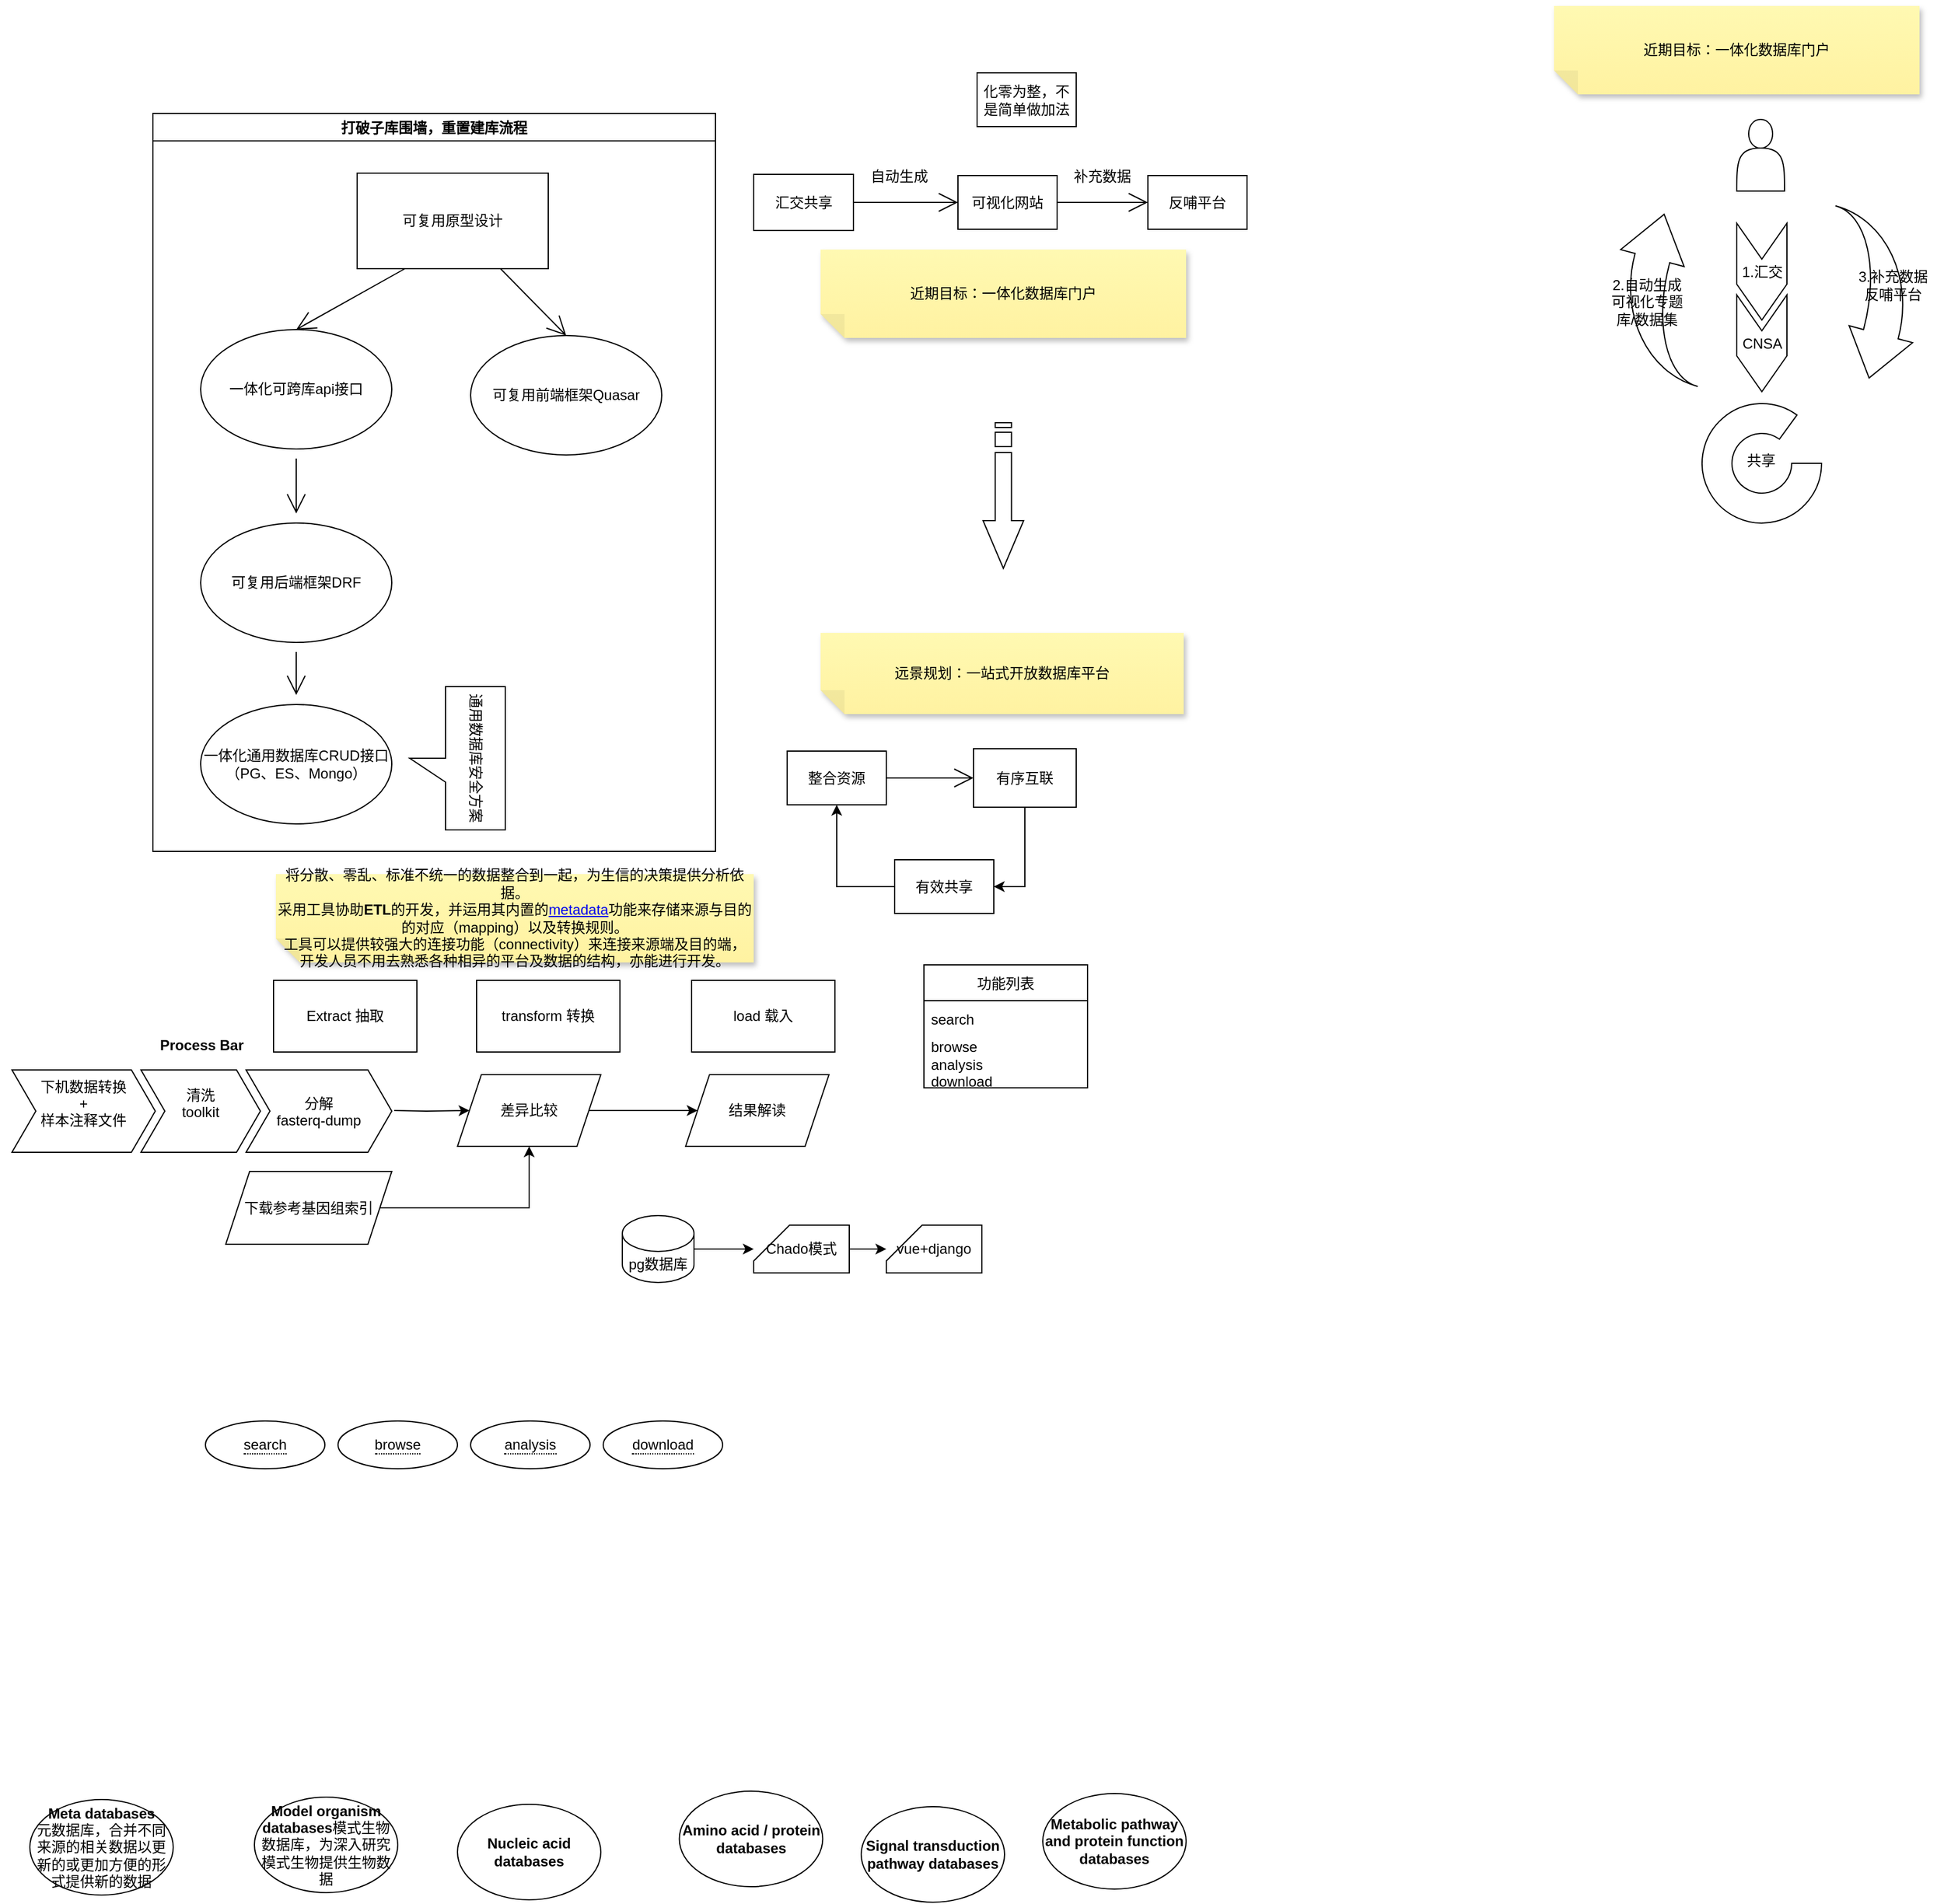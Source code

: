<mxfile version="17.4.6" type="github">
  <diagram id="1nMxWi1Cagmed0x1KSgk" name="Page-1">
    <mxGraphModel dx="1586" dy="989" grid="0" gridSize="10" guides="1" tooltips="1" connect="1" arrows="1" fold="1" page="0" pageScale="1" pageWidth="827" pageHeight="1169" math="0" shadow="0">
      <root>
        <mxCell id="0" />
        <mxCell id="1" parent="0" />
        <mxCell id="NoWb64LZTavxdnZhKHVA-2" value="" style="edgeStyle=none;curved=1;rounded=0;orthogonalLoop=1;jettySize=auto;html=1;endArrow=open;startSize=14;endSize=14;sourcePerimeterSpacing=8;targetPerimeterSpacing=8;" parent="1" source="QDI_5LuDWtGU9XhJUdFM-2" target="QDI_5LuDWtGU9XhJUdFM-4" edge="1">
          <mxGeometry relative="1" as="geometry" />
        </mxCell>
        <mxCell id="QDI_5LuDWtGU9XhJUdFM-2" value="一体化可跨库api接口" style="ellipse;whiteSpace=wrap;html=1;hachureGap=4;" parent="1" vertex="1">
          <mxGeometry x="-28" y="216" width="160" height="100" as="geometry" />
        </mxCell>
        <mxCell id="QDI_5LuDWtGU9XhJUdFM-3" value="&lt;div&gt;一体化通用数据库CRUD接口&lt;/div&gt;&lt;div&gt;（PG、ES、Mongo）&lt;br&gt;&lt;/div&gt;" style="ellipse;whiteSpace=wrap;html=1;hachureGap=4;" parent="1" vertex="1">
          <mxGeometry x="-28" y="530" width="160" height="100" as="geometry" />
        </mxCell>
        <mxCell id="QDI_5LuDWtGU9XhJUdFM-7" value="" style="edgeStyle=none;curved=1;rounded=0;orthogonalLoop=1;jettySize=auto;html=1;endArrow=open;startSize=14;endSize=14;sourcePerimeterSpacing=8;targetPerimeterSpacing=8;" parent="1" source="QDI_5LuDWtGU9XhJUdFM-4" target="QDI_5LuDWtGU9XhJUdFM-3" edge="1">
          <mxGeometry relative="1" as="geometry" />
        </mxCell>
        <mxCell id="QDI_5LuDWtGU9XhJUdFM-4" value="可复用后端框架DRF" style="ellipse;whiteSpace=wrap;html=1;hachureGap=4;" parent="1" vertex="1">
          <mxGeometry x="-28" y="378" width="160" height="100" as="geometry" />
        </mxCell>
        <mxCell id="QDI_5LuDWtGU9XhJUdFM-5" value="可复用前端框架Quasar" style="ellipse;whiteSpace=wrap;html=1;hachureGap=4;" parent="1" vertex="1">
          <mxGeometry x="198" y="221" width="160" height="100" as="geometry" />
        </mxCell>
        <mxCell id="QDI_5LuDWtGU9XhJUdFM-10" value="远景规划：一站式开放数据库平台" style="shape=note;whiteSpace=wrap;html=1;backgroundOutline=1;fontColor=#000000;darkOpacity=0.05;fillColor=#FFF9B2;strokeColor=none;fillStyle=solid;direction=west;gradientDirection=north;gradientColor=#FFF2A1;shadow=1;size=20;pointerEvents=1;hachureGap=4;" parent="1" vertex="1">
          <mxGeometry x="491" y="470" width="304" height="68" as="geometry" />
        </mxCell>
        <mxCell id="NoWb64LZTavxdnZhKHVA-7" style="edgeStyle=none;curved=1;rounded=0;orthogonalLoop=1;jettySize=auto;html=1;exitX=0.75;exitY=1;exitDx=0;exitDy=0;entryX=0.5;entryY=0;entryDx=0;entryDy=0;endArrow=open;startSize=14;endSize=14;sourcePerimeterSpacing=8;targetPerimeterSpacing=8;" parent="1" source="NoWb64LZTavxdnZhKHVA-1" target="QDI_5LuDWtGU9XhJUdFM-5" edge="1">
          <mxGeometry relative="1" as="geometry" />
        </mxCell>
        <mxCell id="NoWb64LZTavxdnZhKHVA-8" style="edgeStyle=none;curved=1;rounded=0;orthogonalLoop=1;jettySize=auto;html=1;exitX=0.25;exitY=1;exitDx=0;exitDy=0;entryX=0.5;entryY=0;entryDx=0;entryDy=0;endArrow=open;startSize=14;endSize=14;sourcePerimeterSpacing=8;targetPerimeterSpacing=8;" parent="1" source="NoWb64LZTavxdnZhKHVA-1" target="QDI_5LuDWtGU9XhJUdFM-2" edge="1">
          <mxGeometry relative="1" as="geometry" />
        </mxCell>
        <mxCell id="NoWb64LZTavxdnZhKHVA-1" value="可复用原型设计" style="rounded=0;whiteSpace=wrap;html=1;hachureGap=4;" parent="1" vertex="1">
          <mxGeometry x="103" y="85" width="160" height="80" as="geometry" />
        </mxCell>
        <mxCell id="NoWb64LZTavxdnZhKHVA-10" value="近期目标：一体化数据库门户" style="shape=note;whiteSpace=wrap;html=1;backgroundOutline=1;fontColor=#000000;darkOpacity=0.05;fillColor=#FFF9B2;strokeColor=none;fillStyle=solid;direction=west;gradientDirection=north;gradientColor=#FFF2A1;shadow=1;size=20;pointerEvents=1;hachureGap=4;" parent="1" vertex="1">
          <mxGeometry x="491" y="149" width="306" height="74" as="geometry" />
        </mxCell>
        <mxCell id="NoWb64LZTavxdnZhKHVA-17" style="edgeStyle=none;curved=1;rounded=0;orthogonalLoop=1;jettySize=auto;html=1;exitX=1;exitY=0.5;exitDx=0;exitDy=0;entryX=0;entryY=0.5;entryDx=0;entryDy=0;endArrow=open;startSize=14;endSize=14;sourcePerimeterSpacing=8;targetPerimeterSpacing=8;" parent="1" source="NoWb64LZTavxdnZhKHVA-11" target="NoWb64LZTavxdnZhKHVA-12" edge="1">
          <mxGeometry relative="1" as="geometry" />
        </mxCell>
        <mxCell id="NoWb64LZTavxdnZhKHVA-11" value="整合资源" style="rounded=0;whiteSpace=wrap;html=1;hachureGap=4;" parent="1" vertex="1">
          <mxGeometry x="463" y="569" width="83" height="45" as="geometry" />
        </mxCell>
        <mxCell id="w3kBxS5y6PVgOfFdnVuS-40" style="edgeStyle=orthogonalEdgeStyle;rounded=0;orthogonalLoop=1;jettySize=auto;html=1;entryX=1;entryY=0.5;entryDx=0;entryDy=0;fontSize=12;" edge="1" parent="1" source="NoWb64LZTavxdnZhKHVA-12" target="NoWb64LZTavxdnZhKHVA-13">
          <mxGeometry relative="1" as="geometry" />
        </mxCell>
        <mxCell id="NoWb64LZTavxdnZhKHVA-12" value="有序互联" style="rounded=0;whiteSpace=wrap;html=1;hachureGap=4;" parent="1" vertex="1">
          <mxGeometry x="619" y="567" width="86" height="49" as="geometry" />
        </mxCell>
        <mxCell id="w3kBxS5y6PVgOfFdnVuS-45" style="edgeStyle=orthogonalEdgeStyle;rounded=0;orthogonalLoop=1;jettySize=auto;html=1;entryX=0.5;entryY=1;entryDx=0;entryDy=0;fontSize=12;" edge="1" parent="1" source="NoWb64LZTavxdnZhKHVA-13" target="NoWb64LZTavxdnZhKHVA-11">
          <mxGeometry relative="1" as="geometry" />
        </mxCell>
        <mxCell id="NoWb64LZTavxdnZhKHVA-13" value="有效共享" style="rounded=0;whiteSpace=wrap;html=1;hachureGap=4;" parent="1" vertex="1">
          <mxGeometry x="553" y="660" width="83" height="45" as="geometry" />
        </mxCell>
        <mxCell id="NoWb64LZTavxdnZhKHVA-20" value="反哺平台" style="rounded=0;whiteSpace=wrap;html=1;hachureGap=4;" parent="1" vertex="1">
          <mxGeometry x="765" y="87" width="83" height="45" as="geometry" />
        </mxCell>
        <mxCell id="NoWb64LZTavxdnZhKHVA-21" style="edgeStyle=none;curved=1;rounded=0;orthogonalLoop=1;jettySize=auto;html=1;exitX=1;exitY=0.5;exitDx=0;exitDy=0;entryX=0;entryY=0.5;entryDx=0;entryDy=0;endArrow=open;startSize=14;endSize=14;sourcePerimeterSpacing=8;targetPerimeterSpacing=8;" parent="1" source="NoWb64LZTavxdnZhKHVA-22" target="NoWb64LZTavxdnZhKHVA-23" edge="1">
          <mxGeometry relative="1" as="geometry" />
        </mxCell>
        <mxCell id="NoWb64LZTavxdnZhKHVA-22" value="汇交共享" style="rounded=0;whiteSpace=wrap;html=1;hachureGap=4;" parent="1" vertex="1">
          <mxGeometry x="435" y="86" width="83.5" height="47" as="geometry" />
        </mxCell>
        <mxCell id="NoWb64LZTavxdnZhKHVA-27" style="edgeStyle=none;curved=1;rounded=0;orthogonalLoop=1;jettySize=auto;html=1;exitX=1;exitY=0.5;exitDx=0;exitDy=0;entryX=0;entryY=0.5;entryDx=0;entryDy=0;endArrow=open;startSize=14;endSize=14;sourcePerimeterSpacing=8;targetPerimeterSpacing=8;" parent="1" source="NoWb64LZTavxdnZhKHVA-23" target="NoWb64LZTavxdnZhKHVA-20" edge="1">
          <mxGeometry relative="1" as="geometry" />
        </mxCell>
        <mxCell id="NoWb64LZTavxdnZhKHVA-23" value="可视化网站" style="rounded=0;whiteSpace=wrap;html=1;hachureGap=4;" parent="1" vertex="1">
          <mxGeometry x="606" y="87" width="83" height="45" as="geometry" />
        </mxCell>
        <mxCell id="NoWb64LZTavxdnZhKHVA-24" value="" style="html=1;shadow=0;dashed=0;align=center;verticalAlign=middle;shape=mxgraph.arrows2.stripedArrow;dy=0.6;dx=40;notch=25;hachureGap=4;rotation=90;" parent="1" vertex="1">
          <mxGeometry x="583" y="338" width="122" height="34" as="geometry" />
        </mxCell>
        <mxCell id="NoWb64LZTavxdnZhKHVA-25" value="打破子库围墙，重置建库流程" style="swimlane;hachureGap=4;" parent="1" vertex="1">
          <mxGeometry x="-68" y="35" width="471" height="618" as="geometry" />
        </mxCell>
        <mxCell id="NoWb64LZTavxdnZhKHVA-28" value="通用数据库安全方案" style="shape=callout;whiteSpace=wrap;html=1;perimeter=calloutPerimeter;hachureGap=4;rotation=90;" parent="NoWb64LZTavxdnZhKHVA-25" vertex="1">
          <mxGeometry x="195" y="500" width="120" height="80" as="geometry" />
        </mxCell>
        <mxCell id="NoWb64LZTavxdnZhKHVA-31" value="自动生成" style="text;strokeColor=none;fillColor=none;html=1;align=center;verticalAlign=middle;whiteSpace=wrap;rounded=0;hachureGap=4;" parent="1" vertex="1">
          <mxGeometry x="527" y="73" width="60" height="30" as="geometry" />
        </mxCell>
        <mxCell id="NoWb64LZTavxdnZhKHVA-35" value="化零为整，不是简单做加法" style="rounded=0;whiteSpace=wrap;html=1;hachureGap=4;" parent="1" vertex="1">
          <mxGeometry x="622" y="1" width="83" height="45" as="geometry" />
        </mxCell>
        <mxCell id="NoWb64LZTavxdnZhKHVA-36" value="补充数据" style="text;strokeColor=none;fillColor=none;html=1;align=center;verticalAlign=middle;whiteSpace=wrap;rounded=0;hachureGap=4;" parent="1" vertex="1">
          <mxGeometry x="697" y="73" width="60" height="30" as="geometry" />
        </mxCell>
        <mxCell id="NoWb64LZTavxdnZhKHVA-37" value="" style="shape=actor;whiteSpace=wrap;html=1;hachureGap=4;" parent="1" vertex="1">
          <mxGeometry x="1258" y="40" width="40" height="60" as="geometry" />
        </mxCell>
        <mxCell id="NoWb64LZTavxdnZhKHVA-38" value="" style="verticalLabelPosition=bottom;verticalAlign=top;html=1;shape=mxgraph.basic.partConcEllipse;startAngle=0.25;endAngle=0.1;arcWidth=0.5;hachureGap=4;" parent="1" vertex="1">
          <mxGeometry x="1229" y="278" width="100" height="100" as="geometry" />
        </mxCell>
        <mxCell id="NoWb64LZTavxdnZhKHVA-41" value="" style="html=1;shadow=0;dashed=0;align=center;verticalAlign=middle;shape=mxgraph.arrows2.jumpInArrow;dy=15;dx=38;arrowHead=55;hachureGap=4;rotation=105;direction=east;" parent="1" vertex="1">
          <mxGeometry x="1302" y="142" width="132" height="92" as="geometry" />
        </mxCell>
        <mxCell id="NoWb64LZTavxdnZhKHVA-42" value="" style="html=1;shadow=0;dashed=0;align=center;verticalAlign=middle;shape=mxgraph.arrows2.jumpInArrow;dy=15;dx=38;arrowHead=55;hachureGap=4;rotation=105;direction=west;" parent="1" vertex="1">
          <mxGeometry x="1132" y="142" width="132" height="92" as="geometry" />
        </mxCell>
        <mxCell id="NoWb64LZTavxdnZhKHVA-45" value="3.补充数据&lt;br&gt;&lt;div&gt;反哺平台&lt;/div&gt;" style="text;strokeColor=none;fillColor=none;html=1;align=center;verticalAlign=middle;whiteSpace=wrap;rounded=0;hachureGap=4;" parent="1" vertex="1">
          <mxGeometry x="1355" y="164" width="68" height="30" as="geometry" />
        </mxCell>
        <mxCell id="NoWb64LZTavxdnZhKHVA-47" value="2.自动生成&lt;br&gt;&lt;div&gt;可视化专题库/数据集&lt;/div&gt;" style="text;strokeColor=none;fillColor=none;html=1;align=center;verticalAlign=middle;whiteSpace=wrap;rounded=0;hachureGap=4;" parent="1" vertex="1">
          <mxGeometry x="1145" y="178" width="76" height="30" as="geometry" />
        </mxCell>
        <mxCell id="NoWb64LZTavxdnZhKHVA-48" value="1.汇交" style="html=1;shadow=0;dashed=0;align=center;verticalAlign=middle;shape=mxgraph.arrows2.arrow;dy=0;dx=30;notch=30;hachureGap=4;direction=south;" parent="1" vertex="1">
          <mxGeometry x="1258" y="127" width="42" height="81" as="geometry" />
        </mxCell>
        <mxCell id="NoWb64LZTavxdnZhKHVA-49" value="CNSA" style="html=1;shadow=0;dashed=0;align=center;verticalAlign=middle;shape=mxgraph.arrows2.arrow;dy=0;dx=30;notch=30;hachureGap=4;direction=south;" parent="1" vertex="1">
          <mxGeometry x="1258" y="187" width="42" height="81" as="geometry" />
        </mxCell>
        <mxCell id="NoWb64LZTavxdnZhKHVA-50" value="近期目标：一体化数据库门户" style="shape=note;whiteSpace=wrap;html=1;backgroundOutline=1;fontColor=#000000;darkOpacity=0.05;fillColor=#FFF9B2;strokeColor=none;fillStyle=solid;direction=west;gradientDirection=north;gradientColor=#FFF2A1;shadow=1;size=20;pointerEvents=1;hachureGap=4;" parent="1" vertex="1">
          <mxGeometry x="1105" y="-55" width="306" height="74" as="geometry" />
        </mxCell>
        <mxCell id="NoWb64LZTavxdnZhKHVA-51" value="共享" style="text;html=1;align=center;verticalAlign=middle;resizable=0;points=[];autosize=1;strokeColor=none;fillColor=none;hachureGap=4;" parent="1" vertex="1">
          <mxGeometry x="1261" y="317" width="34" height="18" as="geometry" />
        </mxCell>
        <mxCell id="w3kBxS5y6PVgOfFdnVuS-1" value="Extract 抽取" style="rounded=0;whiteSpace=wrap;html=1;" vertex="1" parent="1">
          <mxGeometry x="33" y="761" width="120" height="60" as="geometry" />
        </mxCell>
        <mxCell id="w3kBxS5y6PVgOfFdnVuS-2" value="transform 转换" style="rounded=0;whiteSpace=wrap;html=1;" vertex="1" parent="1">
          <mxGeometry x="203" y="761" width="120" height="60" as="geometry" />
        </mxCell>
        <mxCell id="w3kBxS5y6PVgOfFdnVuS-3" value="load 载入" style="rounded=0;whiteSpace=wrap;html=1;" vertex="1" parent="1">
          <mxGeometry x="383" y="761" width="120" height="60" as="geometry" />
        </mxCell>
        <mxCell id="w3kBxS5y6PVgOfFdnVuS-4" value="&lt;div&gt;将分散、零乱、标准不统一的数据整合到一起，为生信的决策提供分析依据。&lt;/div&gt;&lt;div&gt;采用工具协助&lt;b&gt;ETL&lt;/b&gt;的开发，并运用其内置的&lt;a target=&quot;_blank&quot; href=&quot;https://baike.baidu.com/item/metadata&quot;&gt;metadata&lt;/a&gt;功能来存储来源与目的的对应（mapping）以及转换规则。&lt;/div&gt;&lt;div&gt;工具可以提供较强大的连接功能（connectivity）来连接来源端及目的端，开发人员不用去熟悉各种相异的平台及数据的结构，亦能进行开发。&lt;/div&gt;" style="shape=note;whiteSpace=wrap;html=1;backgroundOutline=1;fontColor=#000000;darkOpacity=0.05;fillColor=#FFF9B2;strokeColor=none;fillStyle=solid;direction=west;gradientDirection=north;gradientColor=#FFF2A1;shadow=1;size=20;pointerEvents=1;hachureGap=4;" vertex="1" parent="1">
          <mxGeometry x="35" y="672" width="400" height="74" as="geometry" />
        </mxCell>
        <mxCell id="w3kBxS5y6PVgOfFdnVuS-6" value="&lt;div&gt;&lt;b&gt;Meta databases&lt;/b&gt;&lt;/div&gt;&lt;div&gt;元数据库，合并不同来源的相关数据以更新的或更加方便的形式提供新的数据&lt;b&gt;&lt;/b&gt;&lt;/div&gt;" style="ellipse;whiteSpace=wrap;html=1;" vertex="1" parent="1">
          <mxGeometry x="-171" y="1447" width="120" height="80" as="geometry" />
        </mxCell>
        <mxCell id="w3kBxS5y6PVgOfFdnVuS-7" value="&lt;b&gt;Model organism databases&lt;/b&gt;模式生物数据库，为深入研究模式生物提供生物数据" style="ellipse;whiteSpace=wrap;html=1;" vertex="1" parent="1">
          <mxGeometry x="17" y="1445" width="120" height="80" as="geometry" />
        </mxCell>
        <mxCell id="w3kBxS5y6PVgOfFdnVuS-8" value="&lt;b&gt;Nucleic acid databases&lt;/b&gt;" style="ellipse;whiteSpace=wrap;html=1;" vertex="1" parent="1">
          <mxGeometry x="187" y="1451" width="120" height="80" as="geometry" />
        </mxCell>
        <mxCell id="w3kBxS5y6PVgOfFdnVuS-9" value="&lt;b&gt;Amino acid / protein databases&lt;/b&gt;" style="ellipse;whiteSpace=wrap;html=1;" vertex="1" parent="1">
          <mxGeometry x="372.75" y="1440" width="120" height="80" as="geometry" />
        </mxCell>
        <mxCell id="w3kBxS5y6PVgOfFdnVuS-10" value="&lt;b&gt; Signal transduction pathway databases&lt;/b&gt;" style="ellipse;whiteSpace=wrap;html=1;" vertex="1" parent="1">
          <mxGeometry x="525" y="1453" width="120" height="80" as="geometry" />
        </mxCell>
        <mxCell id="w3kBxS5y6PVgOfFdnVuS-11" value="&lt;b&gt;Metabolic pathway and protein function databases&lt;/b&gt;" style="ellipse;whiteSpace=wrap;html=1;" vertex="1" parent="1">
          <mxGeometry x="677" y="1442" width="120" height="80" as="geometry" />
        </mxCell>
        <mxCell id="w3kBxS5y6PVgOfFdnVuS-24" value="" style="edgeStyle=orthogonalEdgeStyle;rounded=0;orthogonalLoop=1;jettySize=auto;html=1;fontSize=12;" edge="1" parent="1" target="w3kBxS5y6PVgOfFdnVuS-20">
          <mxGeometry relative="1" as="geometry">
            <mxPoint x="134" y="870" as="sourcePoint" />
          </mxGeometry>
        </mxCell>
        <mxCell id="w3kBxS5y6PVgOfFdnVuS-18" value="结果解读" style="shape=parallelogram;perimeter=parallelogramPerimeter;whiteSpace=wrap;html=1;fixedSize=1;fontSize=12;" vertex="1" parent="1">
          <mxGeometry x="378" y="840" width="120" height="60" as="geometry" />
        </mxCell>
        <mxCell id="w3kBxS5y6PVgOfFdnVuS-22" value="" style="edgeStyle=orthogonalEdgeStyle;rounded=0;orthogonalLoop=1;jettySize=auto;html=1;fontSize=12;" edge="1" parent="1" source="w3kBxS5y6PVgOfFdnVuS-19" target="w3kBxS5y6PVgOfFdnVuS-20">
          <mxGeometry relative="1" as="geometry" />
        </mxCell>
        <mxCell id="w3kBxS5y6PVgOfFdnVuS-19" value="下载参考基因组索引" style="shape=parallelogram;perimeter=parallelogramPerimeter;whiteSpace=wrap;html=1;fixedSize=1;fontSize=12;" vertex="1" parent="1">
          <mxGeometry x="-7" y="921" width="139" height="61" as="geometry" />
        </mxCell>
        <mxCell id="w3kBxS5y6PVgOfFdnVuS-23" value="" style="edgeStyle=orthogonalEdgeStyle;rounded=0;orthogonalLoop=1;jettySize=auto;html=1;fontSize=12;" edge="1" parent="1" source="w3kBxS5y6PVgOfFdnVuS-20" target="w3kBxS5y6PVgOfFdnVuS-18">
          <mxGeometry relative="1" as="geometry" />
        </mxCell>
        <mxCell id="w3kBxS5y6PVgOfFdnVuS-20" value="差异比较" style="shape=parallelogram;perimeter=parallelogramPerimeter;whiteSpace=wrap;html=1;fixedSize=1;fontSize=12;" vertex="1" parent="1">
          <mxGeometry x="187" y="840" width="120" height="60" as="geometry" />
        </mxCell>
        <mxCell id="w3kBxS5y6PVgOfFdnVuS-30" value="" style="edgeStyle=orthogonalEdgeStyle;rounded=0;orthogonalLoop=1;jettySize=auto;html=1;fontSize=12;" edge="1" parent="1" source="w3kBxS5y6PVgOfFdnVuS-25" target="w3kBxS5y6PVgOfFdnVuS-26">
          <mxGeometry relative="1" as="geometry" />
        </mxCell>
        <mxCell id="w3kBxS5y6PVgOfFdnVuS-25" value="pg数据库" style="shape=cylinder3;whiteSpace=wrap;html=1;boundedLbl=1;backgroundOutline=1;size=15;fontSize=12;" vertex="1" parent="1">
          <mxGeometry x="325" y="958" width="60" height="56" as="geometry" />
        </mxCell>
        <mxCell id="w3kBxS5y6PVgOfFdnVuS-31" value="" style="edgeStyle=orthogonalEdgeStyle;rounded=0;orthogonalLoop=1;jettySize=auto;html=1;fontSize=12;" edge="1" parent="1" source="w3kBxS5y6PVgOfFdnVuS-26" target="w3kBxS5y6PVgOfFdnVuS-28">
          <mxGeometry relative="1" as="geometry" />
        </mxCell>
        <mxCell id="w3kBxS5y6PVgOfFdnVuS-26" value="Chado模式" style="shape=card;whiteSpace=wrap;html=1;fontSize=12;" vertex="1" parent="1">
          <mxGeometry x="435" y="966" width="80" height="40" as="geometry" />
        </mxCell>
        <mxCell id="w3kBxS5y6PVgOfFdnVuS-28" value="vue+django" style="shape=card;whiteSpace=wrap;html=1;fontSize=12;" vertex="1" parent="1">
          <mxGeometry x="546" y="966" width="80" height="40" as="geometry" />
        </mxCell>
        <mxCell id="w3kBxS5y6PVgOfFdnVuS-33" value="功能列表" style="swimlane;fontStyle=0;childLayout=stackLayout;horizontal=1;startSize=30;horizontalStack=0;resizeParent=1;resizeParentMax=0;resizeLast=0;collapsible=1;marginBottom=0;fontSize=12;" vertex="1" parent="1">
          <mxGeometry x="577.5" y="748" width="137" height="103" as="geometry" />
        </mxCell>
        <mxCell id="w3kBxS5y6PVgOfFdnVuS-34" value="search" style="text;strokeColor=none;fillColor=none;align=left;verticalAlign=middle;spacingLeft=4;spacingRight=4;overflow=hidden;points=[[0,0.5],[1,0.5]];portConstraint=eastwest;rotatable=0;fontSize=12;" vertex="1" parent="w3kBxS5y6PVgOfFdnVuS-33">
          <mxGeometry y="30" width="137" height="30" as="geometry" />
        </mxCell>
        <mxCell id="w3kBxS5y6PVgOfFdnVuS-35" value="browse" style="text;strokeColor=none;fillColor=none;align=left;verticalAlign=middle;spacingLeft=4;spacingRight=4;overflow=hidden;points=[[0,0.5],[1,0.5]];portConstraint=eastwest;rotatable=0;fontSize=12;" vertex="1" parent="w3kBxS5y6PVgOfFdnVuS-33">
          <mxGeometry y="60" width="137" height="15" as="geometry" />
        </mxCell>
        <mxCell id="w3kBxS5y6PVgOfFdnVuS-36" value="analysis&#xa;download&#xa;&#xa;resource&#xa;&#xa;" style="text;strokeColor=none;fillColor=none;align=left;verticalAlign=middle;spacingLeft=4;spacingRight=4;overflow=hidden;points=[[0,0.5],[1,0.5]];portConstraint=eastwest;rotatable=0;fontSize=12;" vertex="1" parent="w3kBxS5y6PVgOfFdnVuS-33">
          <mxGeometry y="75" width="137" height="28" as="geometry" />
        </mxCell>
        <mxCell id="w3kBxS5y6PVgOfFdnVuS-60" value="Process Bar" style="swimlane;childLayout=stackLayout;horizontal=1;fillColor=none;horizontalStack=1;resizeParent=1;resizeParentMax=0;resizeLast=0;collapsible=0;strokeColor=none;stackBorder=10;stackSpacing=-12;resizable=1;align=center;points=[];fontColor=#000000;fontSize=12;" vertex="1" parent="1">
          <mxGeometry x="-196" y="803" width="338" height="112" as="geometry" />
        </mxCell>
        <mxCell id="w3kBxS5y6PVgOfFdnVuS-61" value="下机数据转换&#xa;+&#xa;样本注释文件&#xa;" style="shape=step;perimeter=stepPerimeter;fixedSize=1;points=[];fontSize=12;" vertex="1" parent="w3kBxS5y6PVgOfFdnVuS-60">
          <mxGeometry x="10" y="33" width="120" height="69" as="geometry" />
        </mxCell>
        <mxCell id="w3kBxS5y6PVgOfFdnVuS-62" value="清洗&#xa;toolkit&#xa;" style="shape=step;perimeter=stepPerimeter;fixedSize=1;points=[];fontSize=12;" vertex="1" parent="w3kBxS5y6PVgOfFdnVuS-60">
          <mxGeometry x="118" y="33" width="100" height="69" as="geometry" />
        </mxCell>
        <mxCell id="w3kBxS5y6PVgOfFdnVuS-63" value="分解&#xa;fasterq-dump" style="shape=step;perimeter=stepPerimeter;fixedSize=1;points=[];fontSize=12;" vertex="1" parent="w3kBxS5y6PVgOfFdnVuS-60">
          <mxGeometry x="206" y="33" width="122" height="69" as="geometry" />
        </mxCell>
        <mxCell id="w3kBxS5y6PVgOfFdnVuS-71" value="&lt;span style=&quot;border-bottom: 1px dotted&quot;&gt;search&lt;br&gt;&lt;/span&gt;" style="ellipse;whiteSpace=wrap;html=1;align=center;fontSize=12;" vertex="1" parent="1">
          <mxGeometry x="-24" y="1130" width="100" height="40" as="geometry" />
        </mxCell>
        <mxCell id="w3kBxS5y6PVgOfFdnVuS-72" value="&lt;span style=&quot;border-bottom: 1px dotted&quot;&gt;browse&lt;br&gt;&lt;/span&gt;" style="ellipse;whiteSpace=wrap;html=1;align=center;fontSize=12;" vertex="1" parent="1">
          <mxGeometry x="87" y="1130" width="100" height="40" as="geometry" />
        </mxCell>
        <mxCell id="w3kBxS5y6PVgOfFdnVuS-73" value="&lt;span style=&quot;border-bottom: 1px dotted&quot;&gt;download&lt;br&gt;&lt;/span&gt;" style="ellipse;whiteSpace=wrap;html=1;align=center;fontSize=12;" vertex="1" parent="1">
          <mxGeometry x="309" y="1130" width="100" height="40" as="geometry" />
        </mxCell>
        <mxCell id="w3kBxS5y6PVgOfFdnVuS-74" value="&lt;span style=&quot;border-bottom: 1px dotted&quot;&gt;analysis&lt;br&gt;&lt;/span&gt;" style="ellipse;whiteSpace=wrap;html=1;align=center;fontSize=12;" vertex="1" parent="1">
          <mxGeometry x="198" y="1130" width="100" height="40" as="geometry" />
        </mxCell>
      </root>
    </mxGraphModel>
  </diagram>
</mxfile>
